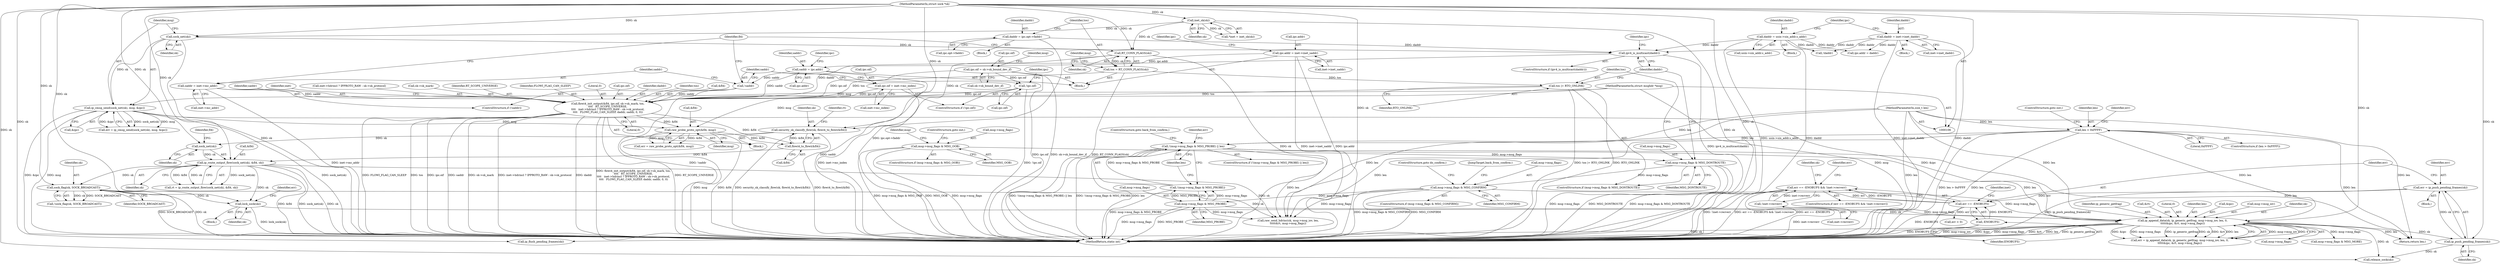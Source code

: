 digraph "0_linux_f6d8bd051c391c1c0458a30b2a7abcd939329259_27@API" {
"1000518" [label="(Call,err == -ENOBUFS && !inet->recverr)"];
"1000519" [label="(Call,err == -ENOBUFS)"];
"1000513" [label="(Call,err = ip_push_pending_frames(sk))"];
"1000515" [label="(Call,ip_push_pending_frames(sk))"];
"1000485" [label="(Call,ip_append_data(sk, ip_generic_getfrag, msg->msg_iov, len, 0,\n\t\t\t\t\t&ipc, &rt, msg->msg_flags))"];
"1000481" [label="(Call,lock_sock(sk))"];
"1000408" [label="(Call,ip_route_output_flow(sock_net(sk), &fl4, sk))"];
"1000409" [label="(Call,sock_net(sk))"];
"1000401" [label="(Call,security_sk_classify_flow(sk, flowi4_to_flowi(&fl4)))"];
"1000325" [label="(Call,RT_CONN_FLAGS(sk))"];
"1000254" [label="(Call,sock_net(sk))"];
"1000115" [label="(Call,inet_sk(sk))"];
"1000108" [label="(MethodParameterIn,struct sock *sk)"];
"1000403" [label="(Call,flowi4_to_flowi(&fl4))"];
"1000362" [label="(Call,flowi4_init_output(&fl4, ipc.oif, sk->sk_mark, tos,\n\t\t\t\t   RT_SCOPE_UNIVERSE,\n\t\t\t\t   inet->hdrincl ? IPPROTO_RAW : sk->sk_protocol,\n\t\t\t\t   FLOWI_FLAG_CAN_SLEEP, daddr, saddr, 0, 0))"];
"1000239" [label="(Call,ipc.oif = sk->sk_bound_dev_if)"];
"1000341" [label="(Call,!ipc.oif)"];
"1000345" [label="(Call,ipc.oif = inet->mc_index)"];
"1000333" [label="(Call,tos |= RTO_ONLINK)"];
"1000323" [label="(Call,tos = RT_CONN_FLAGS(sk))"];
"1000337" [label="(Call,ipv4_is_multicast(daddr))"];
"1000316" [label="(Call,daddr = ipc.opt->faddr)"];
"1000217" [label="(Call,daddr = inet->inet_daddr)"];
"1000197" [label="(Call,daddr = usin->sin_addr.s_addr)"];
"1000355" [label="(Call,saddr = inet->mc_addr)"];
"1000269" [label="(Call,saddr = ipc.addr)"];
"1000222" [label="(Call,ipc.addr = inet->inet_saddr)"];
"1000353" [label="(Call,!saddr)"];
"1000394" [label="(Call,raw_probe_proto_opt(&fl4, msg))"];
"1000253" [label="(Call,ip_cmsg_send(sock_net(sk), msg, &ipc))"];
"1000109" [label="(MethodParameterIn,struct msghdr *msg)"];
"1000438" [label="(Call,sock_flag(sk, SOCK_BROADCAST))"];
"1000557" [label="(Call,!(msg->msg_flags & MSG_PROBE) || len)"];
"1000558" [label="(Call,!(msg->msg_flags & MSG_PROBE))"];
"1000559" [label="(Call,msg->msg_flags & MSG_PROBE)"];
"1000443" [label="(Call,msg->msg_flags & MSG_CONFIRM)"];
"1000328" [label="(Call,msg->msg_flags & MSG_DONTROUTE)"];
"1000144" [label="(Call,msg->msg_flags & MSG_OOB)"];
"1000135" [label="(Call,len > 0xFFFF)"];
"1000110" [label="(MethodParameterIn,size_t len)"];
"1000521" [label="(Call,-ENOBUFS)"];
"1000523" [label="(Call,!inet->recverr)"];
"1000108" [label="(MethodParameterIn,struct sock *sk)"];
"1000365" [label="(Call,ipc.oif)"];
"1000519" [label="(Call,err == -ENOBUFS)"];
"1000326" [label="(Identifier,sk)"];
"1000482" [label="(Identifier,sk)"];
"1000382" [label="(Identifier,daddr)"];
"1000274" [label="(Call,ipc.addr = daddr)"];
"1000109" [label="(MethodParameterIn,struct msghdr *msg)"];
"1000401" [label="(Call,security_sk_classify_flow(sk, flowi4_to_flowi(&fl4)))"];
"1000515" [label="(Call,ip_push_pending_frames(sk))"];
"1000199" [label="(Call,usin->sin_addr.s_addr)"];
"1000243" [label="(Call,sk->sk_bound_dev_if)"];
"1000340" [label="(ControlStructure,if (!ipc.oif))"];
"1000197" [label="(Call,daddr = usin->sin_addr.s_addr)"];
"1000371" [label="(Identifier,tos)"];
"1000402" [label="(Identifier,sk)"];
"1000449" [label="(JumpTarget,back_from_confirm:)"];
"1000362" [label="(Call,flowi4_init_output(&fl4, ipc.oif, sk->sk_mark, tos,\n\t\t\t\t   RT_SCOPE_UNIVERSE,\n\t\t\t\t   inet->hdrincl ? IPPROTO_RAW : sk->sk_protocol,\n\t\t\t\t   FLOWI_FLAG_CAN_SLEEP, daddr, saddr, 0, 0))"];
"1000363" [label="(Call,&fl4)"];
"1000514" [label="(Identifier,err)"];
"1000528" [label="(Identifier,err)"];
"1000487" [label="(Identifier,ip_generic_getfrag)"];
"1000254" [label="(Call,sock_net(sk))"];
"1000495" [label="(Call,&rt)"];
"1000137" [label="(Literal,0xFFFF)"];
"1000345" [label="(Call,ipc.oif = inet->mc_index)"];
"1000485" [label="(Call,ip_append_data(sk, ip_generic_getfrag, msg->msg_iov, len, 0,\n\t\t\t\t\t&ipc, &rt, msg->msg_flags))"];
"1000383" [label="(Identifier,saddr)"];
"1000492" [label="(Literal,0)"];
"1000352" [label="(ControlStructure,if (!saddr))"];
"1000313" [label="(Call,!daddr)"];
"1000360" [label="(Block,)"];
"1000336" [label="(ControlStructure,if (ipv4_is_multicast(daddr)))"];
"1000218" [label="(Identifier,daddr)"];
"1000403" [label="(Call,flowi4_to_flowi(&fl4))"];
"1000271" [label="(Call,ipc.addr)"];
"1000134" [label="(ControlStructure,if (len > 0xFFFF))"];
"1000330" [label="(Identifier,msg)"];
"1000444" [label="(Call,msg->msg_flags)"];
"1000491" [label="(Identifier,len)"];
"1000154" [label="(Block,)"];
"1000517" [label="(ControlStructure,if (err == -ENOBUFS && !inet->recverr))"];
"1000116" [label="(Identifier,sk)"];
"1000226" [label="(Call,inet->inet_saddr)"];
"1000437" [label="(Call,!sock_flag(sk, SOCK_BROADCAST))"];
"1000530" [label="(Call,release_sock(sk))"];
"1000502" [label="(Call,ip_flush_pending_frames(sk))"];
"1000513" [label="(Call,err = ip_push_pending_frames(sk))"];
"1000136" [label="(Identifier,len)"];
"1000356" [label="(Identifier,saddr)"];
"1000144" [label="(Call,msg->msg_flags & MSG_OOB)"];
"1000565" [label="(ControlStructure,goto back_from_confirm;)"];
"1000354" [label="(Identifier,saddr)"];
"1000205" [label="(Block,)"];
"1000253" [label="(Call,ip_cmsg_send(sock_net(sk), msg, &ipc))"];
"1000413" [label="(Identifier,sk)"];
"1000256" [label="(Identifier,msg)"];
"1000311" [label="(Block,)"];
"1000255" [label="(Identifier,sk)"];
"1000323" [label="(Call,tos = RT_CONN_FLAGS(sk))"];
"1000531" [label="(Identifier,sk)"];
"1000346" [label="(Call,ipc.oif)"];
"1000483" [label="(Call,err = ip_append_data(sk, ip_generic_getfrag, msg->msg_iov, len, 0,\n\t\t\t\t\t&ipc, &rt, msg->msg_flags))"];
"1000389" [label="(Identifier,inet)"];
"1000349" [label="(Call,inet->mc_index)"];
"1000493" [label="(Call,&ipc)"];
"1000224" [label="(Identifier,ipc)"];
"1000222" [label="(Call,ipc.addr = inet->inet_saddr)"];
"1000481" [label="(Call,lock_sock(sk))"];
"1000217" [label="(Call,daddr = inet->inet_daddr)"];
"1000353" [label="(Call,!saddr)"];
"1000231" [label="(Identifier,ipc)"];
"1000329" [label="(Call,msg->msg_flags)"];
"1000357" [label="(Call,inet->mc_addr)"];
"1000143" [label="(ControlStructure,if (msg->msg_flags & MSG_OOB))"];
"1000521" [label="(Call,-ENOBUFS)"];
"1000373" [label="(Call,inet->hdrincl ? IPPROTO_RAW : sk->sk_protocol)"];
"1000438" [label="(Call,sock_flag(sk, SOCK_BROADCAST))"];
"1000448" [label="(ControlStructure,goto do_confirm;)"];
"1000140" [label="(Identifier,err)"];
"1000488" [label="(Call,msg->msg_iov)"];
"1000559" [label="(Call,msg->msg_flags & MSG_PROBE)"];
"1000324" [label="(Identifier,tos)"];
"1000497" [label="(Call,msg->msg_flags)"];
"1000385" [label="(Literal,0)"];
"1000439" [label="(Identifier,sk)"];
"1000443" [label="(Call,msg->msg_flags & MSG_CONFIRM)"];
"1000507" [label="(Call,msg->msg_flags & MSG_MORE)"];
"1000395" [label="(Call,&fl4)"];
"1000368" [label="(Call,sk->sk_mark)"];
"1000355" [label="(Call,saddr = inet->mc_addr)"];
"1000486" [label="(Identifier,sk)"];
"1000392" [label="(Call,err = raw_probe_proto_opt(&fl4, msg))"];
"1000332" [label="(Identifier,MSG_DONTROUTE)"];
"1000110" [label="(MethodParameterIn,size_t len)"];
"1000115" [label="(Call,inet_sk(sk))"];
"1000325" [label="(Call,RT_CONN_FLAGS(sk))"];
"1000270" [label="(Identifier,saddr)"];
"1000564" [label="(Identifier,len)"];
"1000570" [label="(MethodReturn,static int)"];
"1000240" [label="(Call,ipc.oif)"];
"1000113" [label="(Call,*inet = inet_sk(sk))"];
"1000520" [label="(Identifier,err)"];
"1000276" [label="(Identifier,ipc)"];
"1000407" [label="(Identifier,rt)"];
"1000328" [label="(Call,msg->msg_flags & MSG_DONTROUTE)"];
"1000516" [label="(Identifier,sk)"];
"1000411" [label="(Call,&fl4)"];
"1000408" [label="(Call,ip_route_output_flow(sock_net(sk), &fl4, sk))"];
"1000342" [label="(Call,ipc.oif)"];
"1000548" [label="(Return,return len;)"];
"1000257" [label="(Call,&ipc)"];
"1000406" [label="(Call,rt = ip_route_output_flow(sock_net(sk), &fl4, sk))"];
"1000335" [label="(Identifier,RTO_ONLINK)"];
"1000198" [label="(Identifier,daddr)"];
"1000239" [label="(Call,ipc.oif = sk->sk_bound_dev_if)"];
"1000334" [label="(Identifier,tos)"];
"1000317" [label="(Identifier,daddr)"];
"1000442" [label="(ControlStructure,if (msg->msg_flags & MSG_CONFIRM))"];
"1000364" [label="(Identifier,fl4)"];
"1000316" [label="(Call,daddr = ipc.opt->faddr)"];
"1000397" [label="(Identifier,msg)"];
"1000248" [label="(Identifier,msg)"];
"1000338" [label="(Identifier,daddr)"];
"1000468" [label="(Block,)"];
"1000327" [label="(ControlStructure,if (msg->msg_flags & MSG_DONTROUTE))"];
"1000556" [label="(ControlStructure,if (!(msg->msg_flags & MSG_PROBE) || len))"];
"1000456" [label="(Call,raw_send_hdrinc(sk, msg->msg_iov, len,\n\t\t\t\t\t&rt, msg->msg_flags))"];
"1000343" [label="(Identifier,ipc)"];
"1000111" [label="(Block,)"];
"1000558" [label="(Call,!(msg->msg_flags & MSG_PROBE))"];
"1000563" [label="(Identifier,MSG_PROBE)"];
"1000394" [label="(Call,raw_probe_proto_opt(&fl4, msg))"];
"1000138" [label="(ControlStructure,goto out;)"];
"1000219" [label="(Call,inet->inet_daddr)"];
"1000410" [label="(Identifier,sk)"];
"1000145" [label="(Call,msg->msg_flags)"];
"1000223" [label="(Call,ipc.addr)"];
"1000347" [label="(Identifier,ipc)"];
"1000557" [label="(Call,!(msg->msg_flags & MSG_PROBE) || len)"];
"1000251" [label="(Call,err = ip_cmsg_send(sock_net(sk), msg, &ipc))"];
"1000333" [label="(Call,tos |= RTO_ONLINK)"];
"1000525" [label="(Identifier,inet)"];
"1000447" [label="(Identifier,MSG_CONFIRM)"];
"1000560" [label="(Call,msg->msg_flags)"];
"1000512" [label="(Block,)"];
"1000440" [label="(Identifier,SOCK_BROADCAST)"];
"1000135" [label="(Call,len > 0xFFFF)"];
"1000522" [label="(Identifier,ENOBUFS)"];
"1000152" [label="(Identifier,msg)"];
"1000318" [label="(Call,ipc.opt->faddr)"];
"1000269" [label="(Call,saddr = ipc.addr)"];
"1000149" [label="(ControlStructure,goto out;)"];
"1000524" [label="(Call,inet->recverr)"];
"1000372" [label="(Identifier,RT_SCOPE_UNIVERSE)"];
"1000337" [label="(Call,ipv4_is_multicast(daddr))"];
"1000543" [label="(Call,err < 0)"];
"1000404" [label="(Call,&fl4)"];
"1000381" [label="(Identifier,FLOWI_FLAG_CAN_SLEEP)"];
"1000341" [label="(Call,!ipc.oif)"];
"1000384" [label="(Literal,0)"];
"1000518" [label="(Call,err == -ENOBUFS && !inet->recverr)"];
"1000523" [label="(Call,!inet->recverr)"];
"1000148" [label="(Identifier,MSG_OOB)"];
"1000484" [label="(Identifier,err)"];
"1000567" [label="(Identifier,err)"];
"1000412" [label="(Identifier,fl4)"];
"1000409" [label="(Call,sock_net(sk))"];
"1000518" -> "1000517"  [label="AST: "];
"1000518" -> "1000519"  [label="CFG: "];
"1000518" -> "1000523"  [label="CFG: "];
"1000519" -> "1000518"  [label="AST: "];
"1000523" -> "1000518"  [label="AST: "];
"1000528" -> "1000518"  [label="CFG: "];
"1000531" -> "1000518"  [label="CFG: "];
"1000518" -> "1000570"  [label="DDG: err == -ENOBUFS"];
"1000518" -> "1000570"  [label="DDG: err == -ENOBUFS && !inet->recverr"];
"1000518" -> "1000570"  [label="DDG: !inet->recverr"];
"1000519" -> "1000518"  [label="DDG: err"];
"1000519" -> "1000518"  [label="DDG: -ENOBUFS"];
"1000523" -> "1000518"  [label="DDG: inet->recverr"];
"1000519" -> "1000521"  [label="CFG: "];
"1000520" -> "1000519"  [label="AST: "];
"1000521" -> "1000519"  [label="AST: "];
"1000525" -> "1000519"  [label="CFG: "];
"1000519" -> "1000570"  [label="DDG: -ENOBUFS"];
"1000513" -> "1000519"  [label="DDG: err"];
"1000521" -> "1000519"  [label="DDG: ENOBUFS"];
"1000519" -> "1000543"  [label="DDG: err"];
"1000513" -> "1000512"  [label="AST: "];
"1000513" -> "1000515"  [label="CFG: "];
"1000514" -> "1000513"  [label="AST: "];
"1000515" -> "1000513"  [label="AST: "];
"1000520" -> "1000513"  [label="CFG: "];
"1000513" -> "1000570"  [label="DDG: ip_push_pending_frames(sk)"];
"1000515" -> "1000513"  [label="DDG: sk"];
"1000515" -> "1000516"  [label="CFG: "];
"1000516" -> "1000515"  [label="AST: "];
"1000485" -> "1000515"  [label="DDG: sk"];
"1000108" -> "1000515"  [label="DDG: sk"];
"1000515" -> "1000530"  [label="DDG: sk"];
"1000485" -> "1000483"  [label="AST: "];
"1000485" -> "1000497"  [label="CFG: "];
"1000486" -> "1000485"  [label="AST: "];
"1000487" -> "1000485"  [label="AST: "];
"1000488" -> "1000485"  [label="AST: "];
"1000491" -> "1000485"  [label="AST: "];
"1000492" -> "1000485"  [label="AST: "];
"1000493" -> "1000485"  [label="AST: "];
"1000495" -> "1000485"  [label="AST: "];
"1000497" -> "1000485"  [label="AST: "];
"1000483" -> "1000485"  [label="CFG: "];
"1000485" -> "1000570"  [label="DDG: msg->msg_iov"];
"1000485" -> "1000570"  [label="DDG: &ipc"];
"1000485" -> "1000570"  [label="DDG: msg->msg_flags"];
"1000485" -> "1000570"  [label="DDG: &rt"];
"1000485" -> "1000570"  [label="DDG: len"];
"1000485" -> "1000570"  [label="DDG: ip_generic_getfrag"];
"1000485" -> "1000483"  [label="DDG: msg->msg_iov"];
"1000485" -> "1000483"  [label="DDG: 0"];
"1000485" -> "1000483"  [label="DDG: &ipc"];
"1000485" -> "1000483"  [label="DDG: msg->msg_flags"];
"1000485" -> "1000483"  [label="DDG: ip_generic_getfrag"];
"1000485" -> "1000483"  [label="DDG: sk"];
"1000485" -> "1000483"  [label="DDG: &rt"];
"1000485" -> "1000483"  [label="DDG: len"];
"1000481" -> "1000485"  [label="DDG: sk"];
"1000108" -> "1000485"  [label="DDG: sk"];
"1000557" -> "1000485"  [label="DDG: len"];
"1000135" -> "1000485"  [label="DDG: len"];
"1000110" -> "1000485"  [label="DDG: len"];
"1000253" -> "1000485"  [label="DDG: &ipc"];
"1000559" -> "1000485"  [label="DDG: msg->msg_flags"];
"1000443" -> "1000485"  [label="DDG: msg->msg_flags"];
"1000485" -> "1000502"  [label="DDG: sk"];
"1000485" -> "1000507"  [label="DDG: msg->msg_flags"];
"1000485" -> "1000530"  [label="DDG: sk"];
"1000485" -> "1000548"  [label="DDG: len"];
"1000481" -> "1000468"  [label="AST: "];
"1000481" -> "1000482"  [label="CFG: "];
"1000482" -> "1000481"  [label="AST: "];
"1000484" -> "1000481"  [label="CFG: "];
"1000481" -> "1000570"  [label="DDG: lock_sock(sk)"];
"1000408" -> "1000481"  [label="DDG: sk"];
"1000438" -> "1000481"  [label="DDG: sk"];
"1000108" -> "1000481"  [label="DDG: sk"];
"1000408" -> "1000406"  [label="AST: "];
"1000408" -> "1000413"  [label="CFG: "];
"1000409" -> "1000408"  [label="AST: "];
"1000411" -> "1000408"  [label="AST: "];
"1000413" -> "1000408"  [label="AST: "];
"1000406" -> "1000408"  [label="CFG: "];
"1000408" -> "1000570"  [label="DDG: &fl4"];
"1000408" -> "1000570"  [label="DDG: sock_net(sk)"];
"1000408" -> "1000570"  [label="DDG: sk"];
"1000408" -> "1000406"  [label="DDG: sock_net(sk)"];
"1000408" -> "1000406"  [label="DDG: &fl4"];
"1000408" -> "1000406"  [label="DDG: sk"];
"1000409" -> "1000408"  [label="DDG: sk"];
"1000403" -> "1000408"  [label="DDG: &fl4"];
"1000108" -> "1000408"  [label="DDG: sk"];
"1000408" -> "1000438"  [label="DDG: sk"];
"1000408" -> "1000456"  [label="DDG: sk"];
"1000409" -> "1000410"  [label="CFG: "];
"1000410" -> "1000409"  [label="AST: "];
"1000412" -> "1000409"  [label="CFG: "];
"1000401" -> "1000409"  [label="DDG: sk"];
"1000108" -> "1000409"  [label="DDG: sk"];
"1000401" -> "1000360"  [label="AST: "];
"1000401" -> "1000403"  [label="CFG: "];
"1000402" -> "1000401"  [label="AST: "];
"1000403" -> "1000401"  [label="AST: "];
"1000407" -> "1000401"  [label="CFG: "];
"1000401" -> "1000570"  [label="DDG: security_sk_classify_flow(sk, flowi4_to_flowi(&fl4))"];
"1000401" -> "1000570"  [label="DDG: flowi4_to_flowi(&fl4)"];
"1000325" -> "1000401"  [label="DDG: sk"];
"1000108" -> "1000401"  [label="DDG: sk"];
"1000403" -> "1000401"  [label="DDG: &fl4"];
"1000325" -> "1000323"  [label="AST: "];
"1000325" -> "1000326"  [label="CFG: "];
"1000326" -> "1000325"  [label="AST: "];
"1000323" -> "1000325"  [label="CFG: "];
"1000325" -> "1000570"  [label="DDG: sk"];
"1000325" -> "1000323"  [label="DDG: sk"];
"1000254" -> "1000325"  [label="DDG: sk"];
"1000115" -> "1000325"  [label="DDG: sk"];
"1000108" -> "1000325"  [label="DDG: sk"];
"1000254" -> "1000253"  [label="AST: "];
"1000254" -> "1000255"  [label="CFG: "];
"1000255" -> "1000254"  [label="AST: "];
"1000256" -> "1000254"  [label="CFG: "];
"1000254" -> "1000570"  [label="DDG: sk"];
"1000254" -> "1000253"  [label="DDG: sk"];
"1000115" -> "1000254"  [label="DDG: sk"];
"1000108" -> "1000254"  [label="DDG: sk"];
"1000115" -> "1000113"  [label="AST: "];
"1000115" -> "1000116"  [label="CFG: "];
"1000116" -> "1000115"  [label="AST: "];
"1000113" -> "1000115"  [label="CFG: "];
"1000115" -> "1000570"  [label="DDG: sk"];
"1000115" -> "1000113"  [label="DDG: sk"];
"1000108" -> "1000115"  [label="DDG: sk"];
"1000108" -> "1000106"  [label="AST: "];
"1000108" -> "1000570"  [label="DDG: sk"];
"1000108" -> "1000438"  [label="DDG: sk"];
"1000108" -> "1000456"  [label="DDG: sk"];
"1000108" -> "1000502"  [label="DDG: sk"];
"1000108" -> "1000530"  [label="DDG: sk"];
"1000403" -> "1000404"  [label="CFG: "];
"1000404" -> "1000403"  [label="AST: "];
"1000362" -> "1000403"  [label="DDG: &fl4"];
"1000394" -> "1000403"  [label="DDG: &fl4"];
"1000362" -> "1000360"  [label="AST: "];
"1000362" -> "1000385"  [label="CFG: "];
"1000363" -> "1000362"  [label="AST: "];
"1000365" -> "1000362"  [label="AST: "];
"1000368" -> "1000362"  [label="AST: "];
"1000371" -> "1000362"  [label="AST: "];
"1000372" -> "1000362"  [label="AST: "];
"1000373" -> "1000362"  [label="AST: "];
"1000381" -> "1000362"  [label="AST: "];
"1000382" -> "1000362"  [label="AST: "];
"1000383" -> "1000362"  [label="AST: "];
"1000384" -> "1000362"  [label="AST: "];
"1000385" -> "1000362"  [label="AST: "];
"1000389" -> "1000362"  [label="CFG: "];
"1000362" -> "1000570"  [label="DDG: ipc.oif"];
"1000362" -> "1000570"  [label="DDG: saddr"];
"1000362" -> "1000570"  [label="DDG: sk->sk_mark"];
"1000362" -> "1000570"  [label="DDG: inet->hdrincl ? IPPROTO_RAW : sk->sk_protocol"];
"1000362" -> "1000570"  [label="DDG: daddr"];
"1000362" -> "1000570"  [label="DDG: flowi4_init_output(&fl4, ipc.oif, sk->sk_mark, tos,\n\t\t\t\t   RT_SCOPE_UNIVERSE,\n\t\t\t\t   inet->hdrincl ? IPPROTO_RAW : sk->sk_protocol,\n\t\t\t\t   FLOWI_FLAG_CAN_SLEEP, daddr, saddr, 0, 0)"];
"1000362" -> "1000570"  [label="DDG: RT_SCOPE_UNIVERSE"];
"1000362" -> "1000570"  [label="DDG: FLOWI_FLAG_CAN_SLEEP"];
"1000362" -> "1000570"  [label="DDG: tos"];
"1000239" -> "1000362"  [label="DDG: ipc.oif"];
"1000341" -> "1000362"  [label="DDG: ipc.oif"];
"1000345" -> "1000362"  [label="DDG: ipc.oif"];
"1000333" -> "1000362"  [label="DDG: tos"];
"1000323" -> "1000362"  [label="DDG: tos"];
"1000337" -> "1000362"  [label="DDG: daddr"];
"1000355" -> "1000362"  [label="DDG: saddr"];
"1000269" -> "1000362"  [label="DDG: saddr"];
"1000353" -> "1000362"  [label="DDG: saddr"];
"1000362" -> "1000394"  [label="DDG: &fl4"];
"1000239" -> "1000111"  [label="AST: "];
"1000239" -> "1000243"  [label="CFG: "];
"1000240" -> "1000239"  [label="AST: "];
"1000243" -> "1000239"  [label="AST: "];
"1000248" -> "1000239"  [label="CFG: "];
"1000239" -> "1000570"  [label="DDG: ipc.oif"];
"1000239" -> "1000570"  [label="DDG: sk->sk_bound_dev_if"];
"1000239" -> "1000341"  [label="DDG: ipc.oif"];
"1000341" -> "1000340"  [label="AST: "];
"1000341" -> "1000342"  [label="CFG: "];
"1000342" -> "1000341"  [label="AST: "];
"1000347" -> "1000341"  [label="CFG: "];
"1000354" -> "1000341"  [label="CFG: "];
"1000341" -> "1000570"  [label="DDG: !ipc.oif"];
"1000345" -> "1000340"  [label="AST: "];
"1000345" -> "1000349"  [label="CFG: "];
"1000346" -> "1000345"  [label="AST: "];
"1000349" -> "1000345"  [label="AST: "];
"1000354" -> "1000345"  [label="CFG: "];
"1000345" -> "1000570"  [label="DDG: inet->mc_index"];
"1000333" -> "1000327"  [label="AST: "];
"1000333" -> "1000335"  [label="CFG: "];
"1000334" -> "1000333"  [label="AST: "];
"1000335" -> "1000333"  [label="AST: "];
"1000338" -> "1000333"  [label="CFG: "];
"1000333" -> "1000570"  [label="DDG: tos |= RTO_ONLINK"];
"1000333" -> "1000570"  [label="DDG: RTO_ONLINK"];
"1000323" -> "1000333"  [label="DDG: tos"];
"1000323" -> "1000111"  [label="AST: "];
"1000324" -> "1000323"  [label="AST: "];
"1000330" -> "1000323"  [label="CFG: "];
"1000323" -> "1000570"  [label="DDG: RT_CONN_FLAGS(sk)"];
"1000337" -> "1000336"  [label="AST: "];
"1000337" -> "1000338"  [label="CFG: "];
"1000338" -> "1000337"  [label="AST: "];
"1000343" -> "1000337"  [label="CFG: "];
"1000364" -> "1000337"  [label="CFG: "];
"1000337" -> "1000570"  [label="DDG: ipv4_is_multicast(daddr)"];
"1000316" -> "1000337"  [label="DDG: daddr"];
"1000217" -> "1000337"  [label="DDG: daddr"];
"1000197" -> "1000337"  [label="DDG: daddr"];
"1000316" -> "1000311"  [label="AST: "];
"1000316" -> "1000318"  [label="CFG: "];
"1000317" -> "1000316"  [label="AST: "];
"1000318" -> "1000316"  [label="AST: "];
"1000324" -> "1000316"  [label="CFG: "];
"1000316" -> "1000570"  [label="DDG: ipc.opt->faddr"];
"1000217" -> "1000205"  [label="AST: "];
"1000217" -> "1000219"  [label="CFG: "];
"1000218" -> "1000217"  [label="AST: "];
"1000219" -> "1000217"  [label="AST: "];
"1000224" -> "1000217"  [label="CFG: "];
"1000217" -> "1000570"  [label="DDG: inet->inet_daddr"];
"1000217" -> "1000570"  [label="DDG: daddr"];
"1000217" -> "1000274"  [label="DDG: daddr"];
"1000217" -> "1000313"  [label="DDG: daddr"];
"1000197" -> "1000154"  [label="AST: "];
"1000197" -> "1000199"  [label="CFG: "];
"1000198" -> "1000197"  [label="AST: "];
"1000199" -> "1000197"  [label="AST: "];
"1000224" -> "1000197"  [label="CFG: "];
"1000197" -> "1000570"  [label="DDG: usin->sin_addr.s_addr"];
"1000197" -> "1000570"  [label="DDG: daddr"];
"1000197" -> "1000274"  [label="DDG: daddr"];
"1000197" -> "1000313"  [label="DDG: daddr"];
"1000355" -> "1000352"  [label="AST: "];
"1000355" -> "1000357"  [label="CFG: "];
"1000356" -> "1000355"  [label="AST: "];
"1000357" -> "1000355"  [label="AST: "];
"1000364" -> "1000355"  [label="CFG: "];
"1000355" -> "1000570"  [label="DDG: inet->mc_addr"];
"1000269" -> "1000111"  [label="AST: "];
"1000269" -> "1000271"  [label="CFG: "];
"1000270" -> "1000269"  [label="AST: "];
"1000271" -> "1000269"  [label="AST: "];
"1000276" -> "1000269"  [label="CFG: "];
"1000269" -> "1000570"  [label="DDG: saddr"];
"1000222" -> "1000269"  [label="DDG: ipc.addr"];
"1000269" -> "1000353"  [label="DDG: saddr"];
"1000222" -> "1000111"  [label="AST: "];
"1000222" -> "1000226"  [label="CFG: "];
"1000223" -> "1000222"  [label="AST: "];
"1000226" -> "1000222"  [label="AST: "];
"1000231" -> "1000222"  [label="CFG: "];
"1000222" -> "1000570"  [label="DDG: ipc.addr"];
"1000222" -> "1000570"  [label="DDG: inet->inet_saddr"];
"1000353" -> "1000352"  [label="AST: "];
"1000353" -> "1000354"  [label="CFG: "];
"1000354" -> "1000353"  [label="AST: "];
"1000356" -> "1000353"  [label="CFG: "];
"1000364" -> "1000353"  [label="CFG: "];
"1000353" -> "1000570"  [label="DDG: !saddr"];
"1000394" -> "1000392"  [label="AST: "];
"1000394" -> "1000397"  [label="CFG: "];
"1000395" -> "1000394"  [label="AST: "];
"1000397" -> "1000394"  [label="AST: "];
"1000392" -> "1000394"  [label="CFG: "];
"1000394" -> "1000570"  [label="DDG: msg"];
"1000394" -> "1000570"  [label="DDG: &fl4"];
"1000394" -> "1000392"  [label="DDG: &fl4"];
"1000394" -> "1000392"  [label="DDG: msg"];
"1000253" -> "1000394"  [label="DDG: msg"];
"1000109" -> "1000394"  [label="DDG: msg"];
"1000253" -> "1000251"  [label="AST: "];
"1000253" -> "1000257"  [label="CFG: "];
"1000256" -> "1000253"  [label="AST: "];
"1000257" -> "1000253"  [label="AST: "];
"1000251" -> "1000253"  [label="CFG: "];
"1000253" -> "1000570"  [label="DDG: sock_net(sk)"];
"1000253" -> "1000570"  [label="DDG: &ipc"];
"1000253" -> "1000570"  [label="DDG: msg"];
"1000253" -> "1000251"  [label="DDG: sock_net(sk)"];
"1000253" -> "1000251"  [label="DDG: msg"];
"1000253" -> "1000251"  [label="DDG: &ipc"];
"1000109" -> "1000253"  [label="DDG: msg"];
"1000109" -> "1000106"  [label="AST: "];
"1000109" -> "1000570"  [label="DDG: msg"];
"1000438" -> "1000437"  [label="AST: "];
"1000438" -> "1000440"  [label="CFG: "];
"1000439" -> "1000438"  [label="AST: "];
"1000440" -> "1000438"  [label="AST: "];
"1000437" -> "1000438"  [label="CFG: "];
"1000438" -> "1000570"  [label="DDG: SOCK_BROADCAST"];
"1000438" -> "1000570"  [label="DDG: sk"];
"1000438" -> "1000437"  [label="DDG: sk"];
"1000438" -> "1000437"  [label="DDG: SOCK_BROADCAST"];
"1000438" -> "1000456"  [label="DDG: sk"];
"1000557" -> "1000556"  [label="AST: "];
"1000557" -> "1000558"  [label="CFG: "];
"1000557" -> "1000564"  [label="CFG: "];
"1000558" -> "1000557"  [label="AST: "];
"1000564" -> "1000557"  [label="AST: "];
"1000565" -> "1000557"  [label="CFG: "];
"1000567" -> "1000557"  [label="CFG: "];
"1000557" -> "1000570"  [label="DDG: !(msg->msg_flags & MSG_PROBE) || len"];
"1000557" -> "1000570"  [label="DDG: !(msg->msg_flags & MSG_PROBE)"];
"1000557" -> "1000570"  [label="DDG: len"];
"1000557" -> "1000456"  [label="DDG: len"];
"1000557" -> "1000548"  [label="DDG: len"];
"1000558" -> "1000557"  [label="DDG: msg->msg_flags & MSG_PROBE"];
"1000135" -> "1000557"  [label="DDG: len"];
"1000110" -> "1000557"  [label="DDG: len"];
"1000558" -> "1000559"  [label="CFG: "];
"1000559" -> "1000558"  [label="AST: "];
"1000564" -> "1000558"  [label="CFG: "];
"1000558" -> "1000570"  [label="DDG: msg->msg_flags & MSG_PROBE"];
"1000559" -> "1000558"  [label="DDG: msg->msg_flags"];
"1000559" -> "1000558"  [label="DDG: MSG_PROBE"];
"1000559" -> "1000563"  [label="CFG: "];
"1000560" -> "1000559"  [label="AST: "];
"1000563" -> "1000559"  [label="AST: "];
"1000559" -> "1000570"  [label="DDG: msg->msg_flags"];
"1000559" -> "1000570"  [label="DDG: MSG_PROBE"];
"1000559" -> "1000456"  [label="DDG: msg->msg_flags"];
"1000443" -> "1000559"  [label="DDG: msg->msg_flags"];
"1000443" -> "1000442"  [label="AST: "];
"1000443" -> "1000447"  [label="CFG: "];
"1000444" -> "1000443"  [label="AST: "];
"1000447" -> "1000443"  [label="AST: "];
"1000448" -> "1000443"  [label="CFG: "];
"1000449" -> "1000443"  [label="CFG: "];
"1000443" -> "1000570"  [label="DDG: msg->msg_flags & MSG_CONFIRM"];
"1000443" -> "1000570"  [label="DDG: MSG_CONFIRM"];
"1000328" -> "1000443"  [label="DDG: msg->msg_flags"];
"1000443" -> "1000456"  [label="DDG: msg->msg_flags"];
"1000328" -> "1000327"  [label="AST: "];
"1000328" -> "1000332"  [label="CFG: "];
"1000329" -> "1000328"  [label="AST: "];
"1000332" -> "1000328"  [label="AST: "];
"1000334" -> "1000328"  [label="CFG: "];
"1000338" -> "1000328"  [label="CFG: "];
"1000328" -> "1000570"  [label="DDG: MSG_DONTROUTE"];
"1000328" -> "1000570"  [label="DDG: msg->msg_flags & MSG_DONTROUTE"];
"1000328" -> "1000570"  [label="DDG: msg->msg_flags"];
"1000144" -> "1000328"  [label="DDG: msg->msg_flags"];
"1000144" -> "1000143"  [label="AST: "];
"1000144" -> "1000148"  [label="CFG: "];
"1000145" -> "1000144"  [label="AST: "];
"1000148" -> "1000144"  [label="AST: "];
"1000149" -> "1000144"  [label="CFG: "];
"1000152" -> "1000144"  [label="CFG: "];
"1000144" -> "1000570"  [label="DDG: msg->msg_flags & MSG_OOB"];
"1000144" -> "1000570"  [label="DDG: MSG_OOB"];
"1000144" -> "1000570"  [label="DDG: msg->msg_flags"];
"1000135" -> "1000134"  [label="AST: "];
"1000135" -> "1000137"  [label="CFG: "];
"1000136" -> "1000135"  [label="AST: "];
"1000137" -> "1000135"  [label="AST: "];
"1000138" -> "1000135"  [label="CFG: "];
"1000140" -> "1000135"  [label="CFG: "];
"1000135" -> "1000570"  [label="DDG: len > 0xFFFF"];
"1000135" -> "1000570"  [label="DDG: len"];
"1000110" -> "1000135"  [label="DDG: len"];
"1000135" -> "1000456"  [label="DDG: len"];
"1000135" -> "1000548"  [label="DDG: len"];
"1000110" -> "1000106"  [label="AST: "];
"1000110" -> "1000570"  [label="DDG: len"];
"1000110" -> "1000456"  [label="DDG: len"];
"1000110" -> "1000548"  [label="DDG: len"];
"1000521" -> "1000522"  [label="CFG: "];
"1000522" -> "1000521"  [label="AST: "];
"1000521" -> "1000570"  [label="DDG: ENOBUFS"];
"1000523" -> "1000524"  [label="CFG: "];
"1000524" -> "1000523"  [label="AST: "];
"1000523" -> "1000570"  [label="DDG: inet->recverr"];
}
